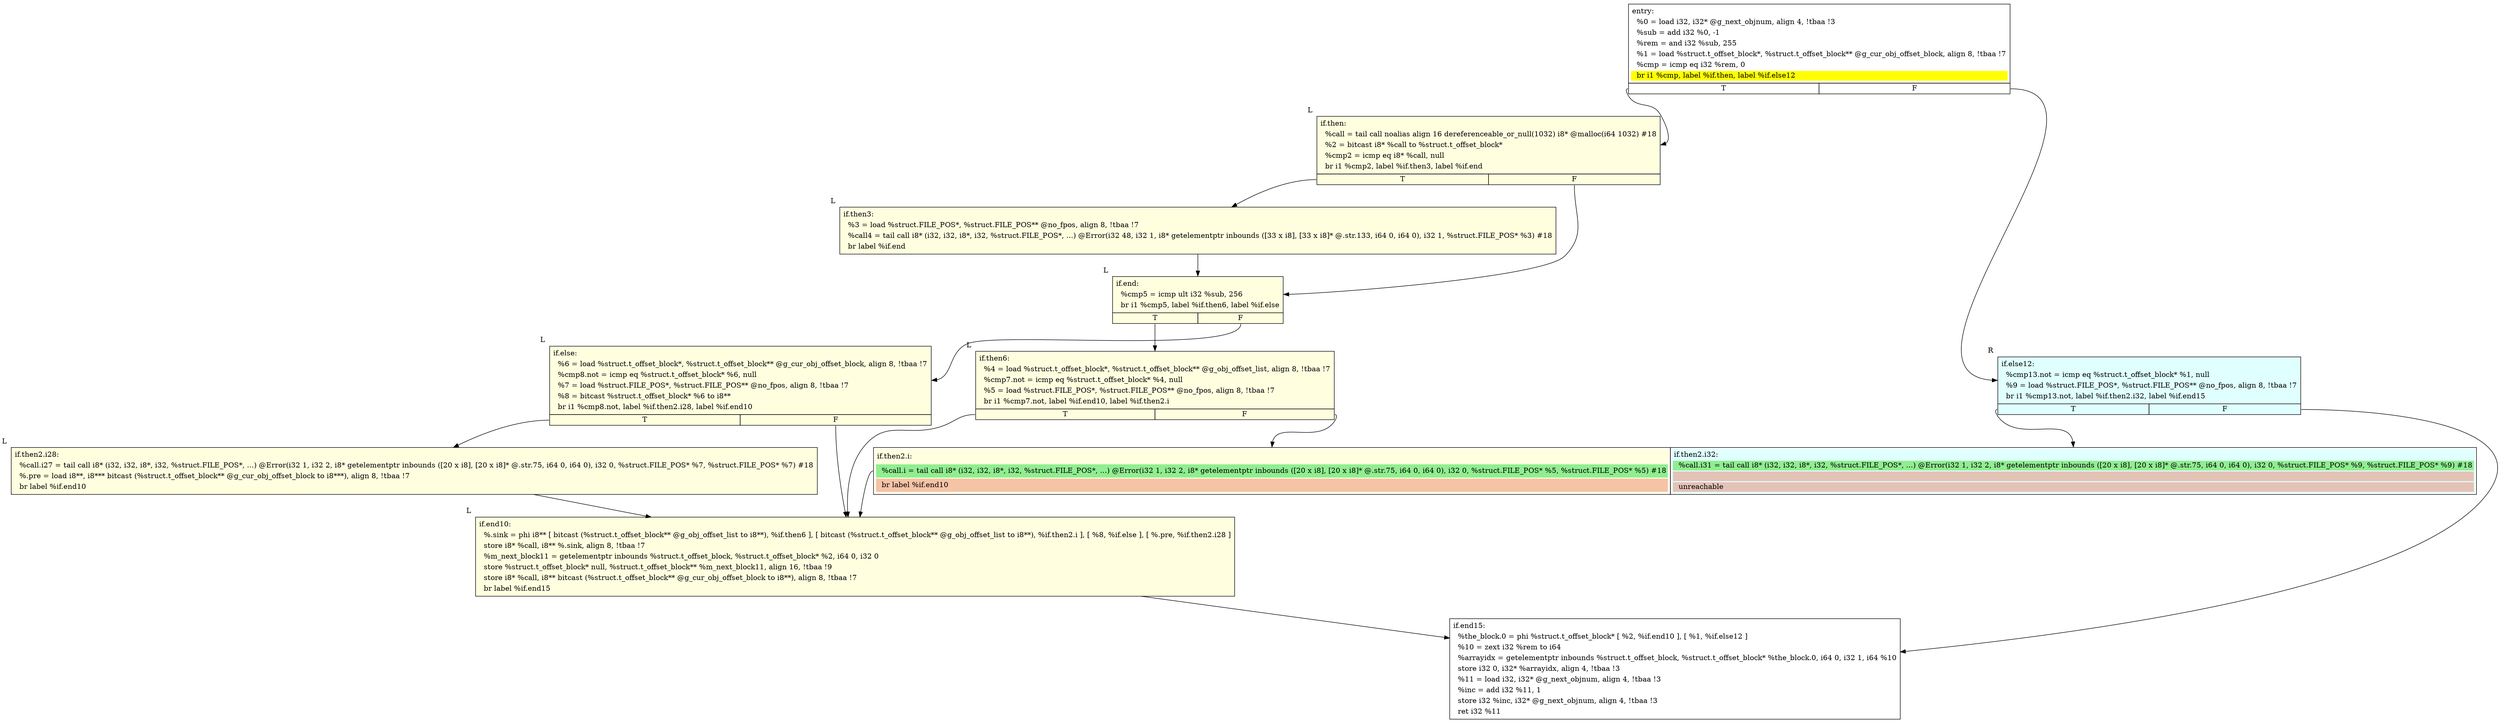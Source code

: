 digraph {
m_bb0 [shape = none, label  = <<table border="0" cellspacing="0">
<tr><td port="f1" border="1" colspan="2"><table bgcolor="LightYellow" border="0">
<tr><td align="left">if.then2.i:</td></tr>
<tr><td bgcolor="lightgreen" align="left">  %call.i = tail call i8* (i32, i32, i8*, i32, %struct.FILE_POS*, ...) @Error(i32 1, i32 2, i8* getelementptr inbounds ([20 x i8], [20 x i8]* @.str.75, i64 0, i64 0), i32 0, %struct.FILE_POS* %5, %struct.FILE_POS* %5) #18</td></tr>
<tr><td bgcolor="#e8765c70" align="left">  br label %if.end10</td></tr>
</table>
</td>
<td port="f2" border="1" colspan="2"><table bgcolor="LightCyan" border="0">
<tr><td align="left">if.then2.i32:</td></tr>
<tr><td bgcolor="lightgreen" align="left">  %call.i31 = tail call i8* (i32, i32, i8*, i32, %struct.FILE_POS*, ...) @Error(i32 1, i32 2, i8* getelementptr inbounds ([20 x i8], [20 x i8]* @.str.75, i64 0, i64 0), i32 0, %struct.FILE_POS* %9, %struct.FILE_POS* %9) #18</td></tr>
<tr><td bgcolor="#e8765c70" align="left"> </td></tr>
<tr><td bgcolor="#e8765c70" align="left">  unreachable</td></tr>
</table>
</td></tr>
</table>> ]
f_bb0 [shape = none, label  = <<table  border="0" cellspacing="0">
<tr><td port="f" border="1" colspan="2"><table border="0">
<tr><td align="left">entry:</td></tr>
<tr><td align="left">  %0 = load i32, i32* @g_next_objnum, align 4, !tbaa !3</td></tr>
<tr><td align="left">  %sub = add i32 %0, -1</td></tr>
<tr><td align="left">  %rem = and i32 %sub, 255</td></tr>
<tr><td align="left">  %1 = load %struct.t_offset_block*, %struct.t_offset_block** @g_cur_obj_offset_block, align 8, !tbaa !7</td></tr>
<tr><td align="left">  %cmp = icmp eq i32 %rem, 0</td></tr>
<tr><td bgcolor="yellow" align="left">  br i1 %cmp, label %if.then, label %if.else12</td></tr>
</table>
</td></tr>
<tr><td border="1" port="fT">T</td><td border="1" port="fF">F</td></tr>
</table>> ]
f_bb1 [shape = none,  xlabel="L", label  = <<table  bgcolor="LightYellow"  border="0" cellspacing="0">
<tr><td port="f" border="1" colspan="2"><table border="0">
<tr><td align="left">if.then:</td></tr>
<tr><td align="left">  %call = tail call noalias align 16 dereferenceable_or_null(1032) i8* @malloc(i64 1032) #18</td></tr>
<tr><td align="left">  %2 = bitcast i8* %call to %struct.t_offset_block*</td></tr>
<tr><td align="left">  %cmp2 = icmp eq i8* %call, null</td></tr>
<tr><td align="left">  br i1 %cmp2, label %if.then3, label %if.end</td></tr>
</table>
</td></tr>
<tr><td border="1" port="fT">T</td><td border="1" port="fF">F</td></tr>
</table>> ]
f_bb2 [shape = none,  xlabel="L", label  = <<table  bgcolor="LightYellow"  border="0" cellspacing="0">
<tr><td port="f" border="1"><table border="0">
<tr><td align="left">if.then3:</td></tr>
<tr><td align="left">  %3 = load %struct.FILE_POS*, %struct.FILE_POS** @no_fpos, align 8, !tbaa !7</td></tr>
<tr><td align="left">  %call4 = tail call i8* (i32, i32, i8*, i32, %struct.FILE_POS*, ...) @Error(i32 48, i32 1, i8* getelementptr inbounds ([33 x i8], [33 x i8]* @.str.133, i64 0, i64 0), i32 1, %struct.FILE_POS* %3) #18</td></tr>
<tr><td align="left">  br label %if.end</td></tr>
</table>
</td></tr>
</table>> ]
f_bb3 [shape = none,  xlabel="L", label  = <<table  bgcolor="LightYellow"  border="0" cellspacing="0">
<tr><td port="f" border="1" colspan="2"><table border="0">
<tr><td align="left">if.end:</td></tr>
<tr><td align="left">  %cmp5 = icmp ult i32 %sub, 256</td></tr>
<tr><td align="left">  br i1 %cmp5, label %if.then6, label %if.else</td></tr>
</table>
</td></tr>
<tr><td border="1" port="fT">T</td><td border="1" port="fF">F</td></tr>
</table>> ]
f_bb4 [shape = none,  xlabel="L", label  = <<table  bgcolor="LightYellow"  border="0" cellspacing="0">
<tr><td port="f" border="1" colspan="2"><table border="0">
<tr><td align="left">if.then6:</td></tr>
<tr><td align="left">  %4 = load %struct.t_offset_block*, %struct.t_offset_block** @g_obj_offset_list, align 8, !tbaa !7</td></tr>
<tr><td align="left">  %cmp7.not = icmp eq %struct.t_offset_block* %4, null</td></tr>
<tr><td align="left">  %5 = load %struct.FILE_POS*, %struct.FILE_POS** @no_fpos, align 8, !tbaa !7</td></tr>
<tr><td align="left">  br i1 %cmp7.not, label %if.end10, label %if.then2.i</td></tr>
</table>
</td></tr>
<tr><td border="1" port="fT">T</td><td border="1" port="fF">F</td></tr>
</table>> ]
f_bb5 [shape = none,  xlabel="L", label  = <<table  bgcolor="LightYellow"  border="0" cellspacing="0">
<tr><td port="f" border="1" colspan="2"><table border="0">
<tr><td align="left">if.else:</td></tr>
<tr><td align="left">  %6 = load %struct.t_offset_block*, %struct.t_offset_block** @g_cur_obj_offset_block, align 8, !tbaa !7</td></tr>
<tr><td align="left">  %cmp8.not = icmp eq %struct.t_offset_block* %6, null</td></tr>
<tr><td align="left">  %7 = load %struct.FILE_POS*, %struct.FILE_POS** @no_fpos, align 8, !tbaa !7</td></tr>
<tr><td align="left">  %8 = bitcast %struct.t_offset_block* %6 to i8**</td></tr>
<tr><td align="left">  br i1 %cmp8.not, label %if.then2.i28, label %if.end10</td></tr>
</table>
</td></tr>
<tr><td border="1" port="fT">T</td><td border="1" port="fF">F</td></tr>
</table>> ]
f_bb6 [shape = none,  xlabel="L", label  = <<table  bgcolor="LightYellow"  border="0" cellspacing="0">
<tr><td port="f" border="1"><table border="0">
<tr><td align="left">if.then2.i28:</td></tr>
<tr><td align="left">  %call.i27 = tail call i8* (i32, i32, i8*, i32, %struct.FILE_POS*, ...) @Error(i32 1, i32 2, i8* getelementptr inbounds ([20 x i8], [20 x i8]* @.str.75, i64 0, i64 0), i32 0, %struct.FILE_POS* %7, %struct.FILE_POS* %7) #18</td></tr>
<tr><td align="left">  %.pre = load i8**, i8*** bitcast (%struct.t_offset_block** @g_cur_obj_offset_block to i8***), align 8, !tbaa !7</td></tr>
<tr><td align="left">  br label %if.end10</td></tr>
</table>
</td></tr>
</table>> ]
f_bb7 [shape = none,  xlabel="L", label  = <<table  bgcolor="LightYellow"  border="0" cellspacing="0">
<tr><td port="f" border="1"><table border="0">
<tr><td align="left">if.end10:</td></tr>
<tr><td align="left">  %.sink = phi i8** [ bitcast (%struct.t_offset_block** @g_obj_offset_list to i8**), %if.then6 ], [ bitcast (%struct.t_offset_block** @g_obj_offset_list to i8**), %if.then2.i ], [ %8, %if.else ], [ %.pre, %if.then2.i28 ]</td></tr>
<tr><td align="left">  store i8* %call, i8** %.sink, align 8, !tbaa !7</td></tr>
<tr><td align="left">  %m_next_block11 = getelementptr inbounds %struct.t_offset_block, %struct.t_offset_block* %2, i64 0, i32 0</td></tr>
<tr><td align="left">  store %struct.t_offset_block* null, %struct.t_offset_block** %m_next_block11, align 16, !tbaa !9</td></tr>
<tr><td align="left">  store i8* %call, i8** bitcast (%struct.t_offset_block** @g_cur_obj_offset_block to i8**), align 8, !tbaa !7</td></tr>
<tr><td align="left">  br label %if.end15</td></tr>
</table>
</td></tr>
</table>> ]
f_bb8 [shape = none,  xlabel="R", label  = <<table  bgcolor="LightCyan"  border="0" cellspacing="0">
<tr><td port="f" border="1" colspan="2"><table border="0">
<tr><td align="left">if.else12:</td></tr>
<tr><td align="left">  %cmp13.not = icmp eq %struct.t_offset_block* %1, null</td></tr>
<tr><td align="left">  %9 = load %struct.FILE_POS*, %struct.FILE_POS** @no_fpos, align 8, !tbaa !7</td></tr>
<tr><td align="left">  br i1 %cmp13.not, label %if.then2.i32, label %if.end15</td></tr>
</table>
</td></tr>
<tr><td border="1" port="fT">T</td><td border="1" port="fF">F</td></tr>
</table>> ]
f_bb9 [shape = none, label  = <<table  border="0" cellspacing="0">
<tr><td port="f" border="1"><table border="0">
<tr><td align="left">if.end15:</td></tr>
<tr><td align="left">  %the_block.0 = phi %struct.t_offset_block* [ %2, %if.end10 ], [ %1, %if.else12 ]</td></tr>
<tr><td align="left">  %10 = zext i32 %rem to i64</td></tr>
<tr><td align="left">  %arrayidx = getelementptr inbounds %struct.t_offset_block, %struct.t_offset_block* %the_block.0, i64 0, i32 1, i64 %10</td></tr>
<tr><td align="left">  store i32 0, i32* %arrayidx, align 4, !tbaa !3</td></tr>
<tr><td align="left">  %11 = load i32, i32* @g_next_objnum, align 4, !tbaa !3</td></tr>
<tr><td align="left">  %inc = add i32 %11, 1</td></tr>
<tr><td align="left">  store i32 %inc, i32* @g_next_objnum, align 4, !tbaa !3</td></tr>
<tr><td align="left">  ret i32 %11</td></tr>
</table>
</td></tr>
</table>> ]
f_bb0:fT -> f_bb1:f
f_bb0:fF -> f_bb8:f
f_bb1:fT -> f_bb2:f
f_bb1:fF -> f_bb3:f
f_bb2:f -> f_bb3:f
f_bb3:fT -> f_bb4:f
f_bb3:fF -> f_bb5:f
f_bb4:fT -> f_bb7:f
f_bb4:fF -> m_bb0:f1
m_bb0:f1 -> f_bb7:f
f_bb5:fT -> f_bb6:f
f_bb5:fF -> f_bb7:f
f_bb6:f -> f_bb7:f
f_bb7:f -> f_bb9:f
f_bb8:fT -> m_bb0:f2
f_bb8:fF -> f_bb9:f
}

